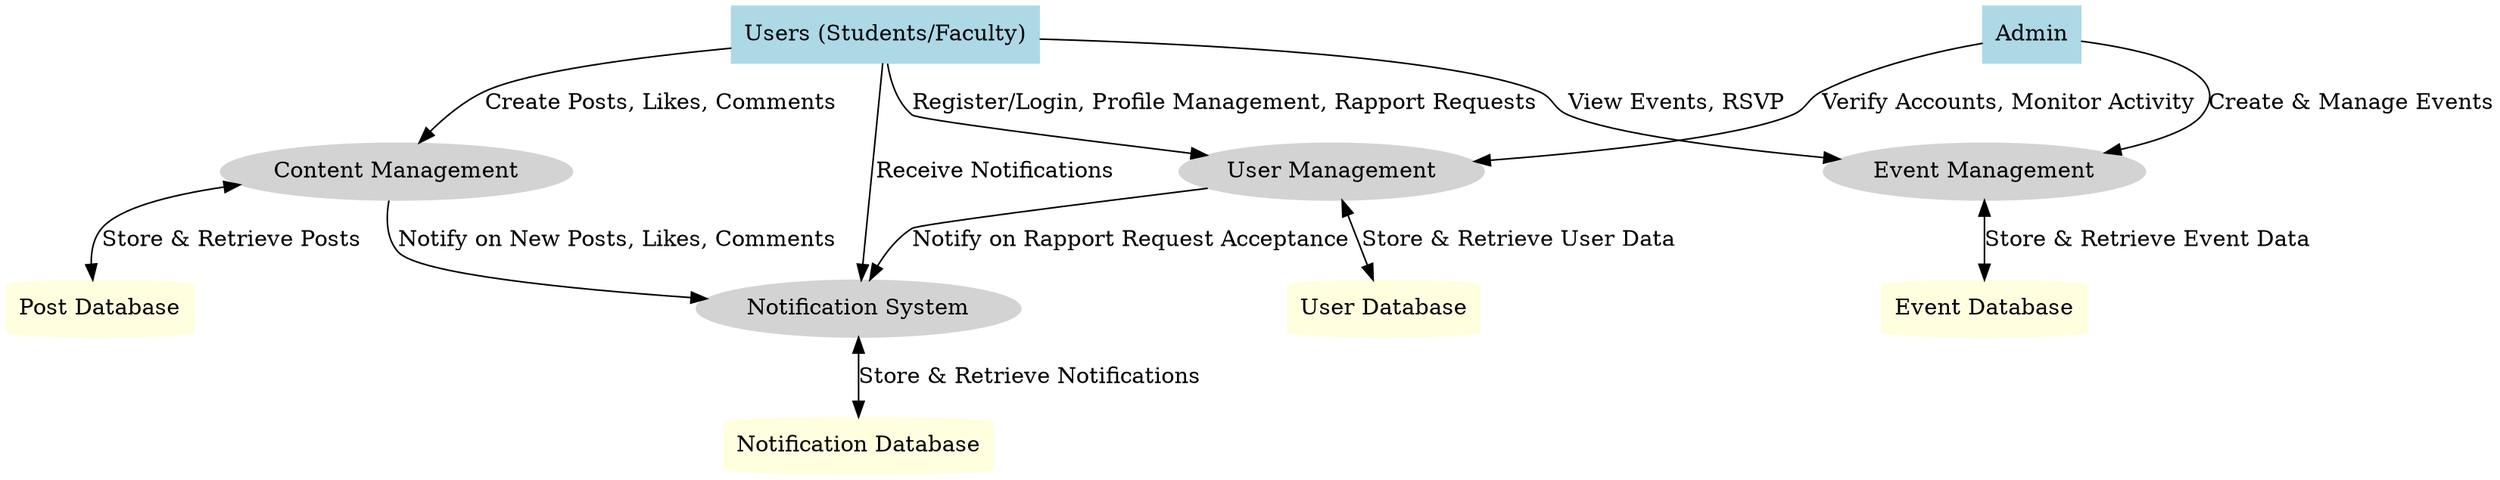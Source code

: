 digraph SDM_CampusFlow_DFD_Level0 {
    // Graph settings
    graph [fontsize=12 fontname="Helvetica" compound=true];

    // External entities
    Users [label="Users (Students/Faculty)" shape=rect style=filled color=lightblue];
    Admin [label="Admin" shape=rect style=filled color=lightblue];

    // Main processes
    UserManagement [label="User Management" shape=ellipse style=filled color=lightgrey];
    ContentManagement [label="Content Management" shape=ellipse style=filled color=lightgrey];
    NotificationSystem [label="Notification System" shape=ellipse style=filled color=lightgrey];
    EventManagement [label="Event Management" shape=ellipse style=filled color=lightgrey];

    // Data stores
    UserDB [label="User Database" shape=cylinder style=filled color=lightyellow];
    PostDB [label="Post Database" shape=cylinder style=filled color=lightyellow];
    NotificationDB [label="Notification Database" shape=cylinder style=filled color=lightyellow];
    EventDB [label="Event Database" shape=cylinder style=filled color=lightyellow];

    // Connections
    Users -> UserManagement [label="Register/Login, Profile Management, Rapport Requests"];
    Users -> ContentManagement [label="Create Posts, Likes, Comments"];
    Users -> NotificationSystem [label="Receive Notifications"];
    Users -> EventManagement [label="View Events, RSVP"];
    
    Admin -> UserManagement [label="Verify Accounts, Monitor Activity"];
    Admin -> EventManagement [label="Create & Manage Events"];

    UserManagement -> UserDB [dir=both label="Store & Retrieve User Data"];
    ContentManagement -> PostDB [dir=both label="Store & Retrieve Posts"];
    NotificationSystem -> NotificationDB [dir=both label="Store & Retrieve Notifications"];
    EventManagement -> EventDB [dir=both label="Store & Retrieve Event Data"];

    // Inter-process connections
    UserManagement -> NotificationSystem [label="Notify on Rapport Request Acceptance"];
    ContentManagement -> NotificationSystem [label="Notify on New Posts, Likes, Comments"];
}

